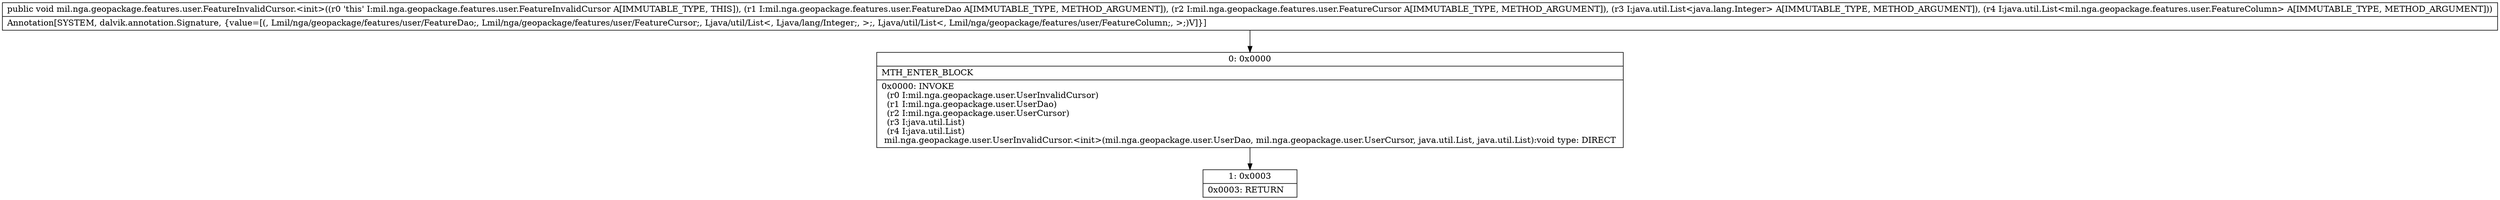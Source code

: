digraph "CFG formil.nga.geopackage.features.user.FeatureInvalidCursor.\<init\>(Lmil\/nga\/geopackage\/features\/user\/FeatureDao;Lmil\/nga\/geopackage\/features\/user\/FeatureCursor;Ljava\/util\/List;Ljava\/util\/List;)V" {
Node_0 [shape=record,label="{0\:\ 0x0000|MTH_ENTER_BLOCK\l|0x0000: INVOKE  \l  (r0 I:mil.nga.geopackage.user.UserInvalidCursor)\l  (r1 I:mil.nga.geopackage.user.UserDao)\l  (r2 I:mil.nga.geopackage.user.UserCursor)\l  (r3 I:java.util.List)\l  (r4 I:java.util.List)\l mil.nga.geopackage.user.UserInvalidCursor.\<init\>(mil.nga.geopackage.user.UserDao, mil.nga.geopackage.user.UserCursor, java.util.List, java.util.List):void type: DIRECT \l}"];
Node_1 [shape=record,label="{1\:\ 0x0003|0x0003: RETURN   \l}"];
MethodNode[shape=record,label="{public void mil.nga.geopackage.features.user.FeatureInvalidCursor.\<init\>((r0 'this' I:mil.nga.geopackage.features.user.FeatureInvalidCursor A[IMMUTABLE_TYPE, THIS]), (r1 I:mil.nga.geopackage.features.user.FeatureDao A[IMMUTABLE_TYPE, METHOD_ARGUMENT]), (r2 I:mil.nga.geopackage.features.user.FeatureCursor A[IMMUTABLE_TYPE, METHOD_ARGUMENT]), (r3 I:java.util.List\<java.lang.Integer\> A[IMMUTABLE_TYPE, METHOD_ARGUMENT]), (r4 I:java.util.List\<mil.nga.geopackage.features.user.FeatureColumn\> A[IMMUTABLE_TYPE, METHOD_ARGUMENT]))  | Annotation[SYSTEM, dalvik.annotation.Signature, \{value=[(, Lmil\/nga\/geopackage\/features\/user\/FeatureDao;, Lmil\/nga\/geopackage\/features\/user\/FeatureCursor;, Ljava\/util\/List\<, Ljava\/lang\/Integer;, \>;, Ljava\/util\/List\<, Lmil\/nga\/geopackage\/features\/user\/FeatureColumn;, \>;)V]\}]\l}"];
MethodNode -> Node_0;
Node_0 -> Node_1;
}

